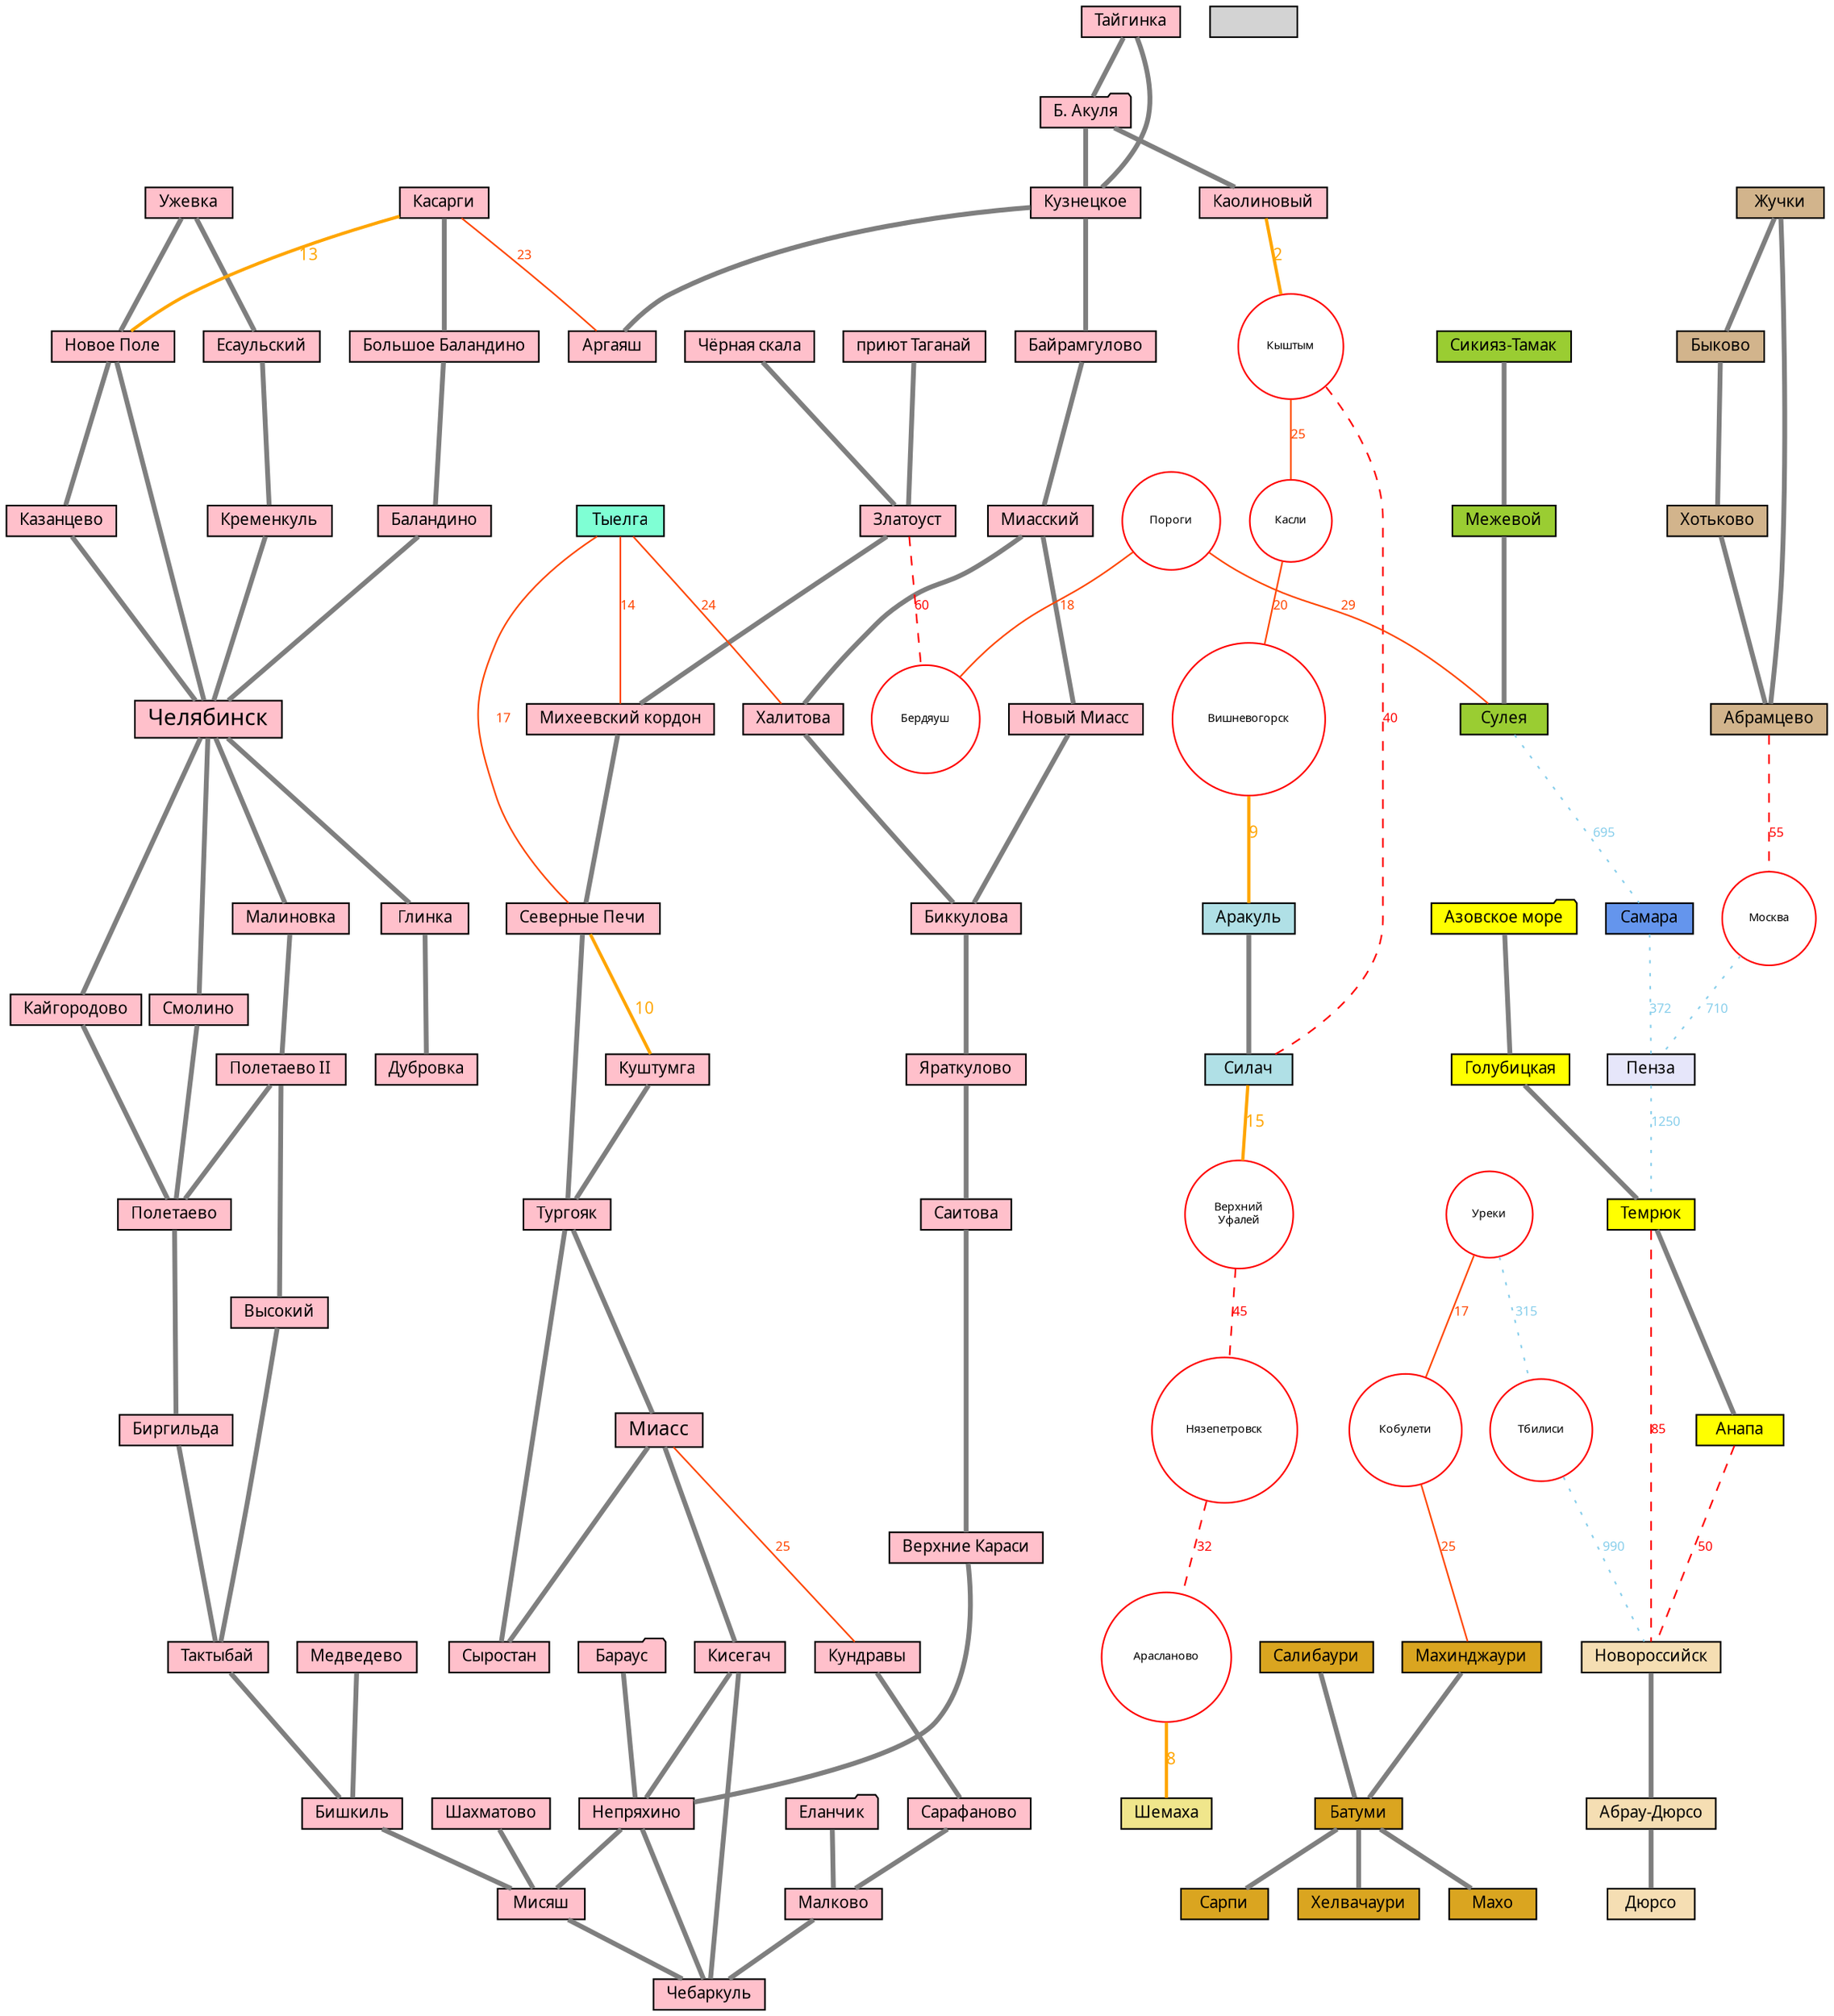 graph G {
    node [ shape=box, fontsize=10, fontname="Droid Sans", style=filled, height=0.2 ]
    edge [ color=gray50, penwidth=3, fontname="Droid Sans" ]
    graph [ overlap=false ]

    subgraph main {
        node [ fillcolor=pink ]
        Челябинск [ fontsize=14 ]

        "Б. Акуля" [ shape=folder ]
        "Бараус"   [ shape=folder ]
        "Еланчик"  [ shape=folder ]

        Миасс [ fontsize=12 ]
        Челябинск -- Смолино -- Полетаево -- Биргильда -- Тактыбай -- Бишкиль -- Мисяш -- Чебаркуль
        Миасс -- Кисегач -- Чебаркуль
        Кисегач -- Непряхино -- Мисяш
        Шахматово -- Мисяш
        Медведево -- Бишкиль
        Челябинск -- Малиновка -- "Полетаево II" -- Высокий -- Тактыбай
        "Полетаево II" -- Полетаево
        "Б. Акуля" -- Кузнецкое -- Байрамгулово -- Миасский -- "Новый Миасс" -- Биккулова -- Яраткулово -- Саитова -- "Верхние Караси" -- Непряхино
        Кундравы -- Сарафаново -- Малково
        Бараус -- Непряхино -- Чебаркуль
        Миасский -- Халитова -- Биккулова
        Еланчик -- Малково -- Чебаркуль
        Тайгинка -- "Б. Акуля" -- Каолиновый
        Тайгинка -- Кузнецкое -- Аргаяш
        Челябинск -- Кайгородово -- Полетаево
        Ужевка -- Есаульский -- Кременкуль -- Челябинск
        Касарги -- "Большое Баландино" -- Баландино -- Челябинск
        "Чёрная скала" -- Златоуст -- "Михеевский кордон" -- "Северные Печи"
        "приют Таганай" -- Златоуст
        "Северные Печи" -- Тургояк -- Миасс -- Сыростан
        Куштумга -- Тургояк -- Сыростан
        Ужевка -- "Новое Поле" -- Казанцево -- Челябинск
        "Новое Поле" -- Челябинск
        Челябинск -- Глинка -- Дубровка
    }

    subgraph north {
        node [ fillcolor=powderblue ]

        Аракуль -- Силач
    }

    subgraph penza {
        node [ fillcolor=lavender ]

        Пенза
    }

    subgraph samara {
        node [ fillcolor=cornflowerblue ]

        Самара
    }

    subgraph shemakha {
        node [ fillcolor=khaki ]

        Шемаха
    }

    subgraph ai {
        node [ fillcolor=yellowgreen ]

        "Сикияз-Тамак" -- Межевой -- Сулея
    }

    subgraph south1 {
        node [ fillcolor=yellow ]
        "Азовское море" [ shape=folder ]
        "Азовское море" -- Голубицкая -- Темрюк -- Анапа
    }

    subgraph south2 {
        node [ fillcolor=wheat ]

        Новороссийск -- "Абрау-Дюрсо" -- Дюрсо
    }

    subgraph georgia {
        node [ fillcolor=goldenrod ]

        Махинджаури -- Батуми -- Сарпи
        Салибаури -- Батуми -- Хелвачаури
        Батуми -- Махо
    }

    subgraph tyelga {
        node [ fillcolor=aquamarine ]

        Тыелга
    }

    subgraph zhuchki {
        node [ fillcolor=tan ]

        Жучки -- Абрамцево
        Жучки -- Быково -- Хотьково -- Абрамцево
    }

    subgraph failed_cities {
        node [ shape="circle",fillcolor="white",color="red",fontsize=7, height=0.1 ]
        Кыштым Касли Пороги Бердяуш Вишневогорск
        Арасланово Нязепетровск "Верхний\nУфалей"
        Москва
        Кобулети Уреки Тбилиси
    }

    subgraph failed {

        // Ближайшие — можно пройти за час
        edge [ color=orange, fontcolor=orange, fontsize=10, penwidth=2 ]
        Каолиновый -- Кыштым [ label=2 ]
        Вишневогорск -- Аракуль  [ label=9 ]
        "Северные Печи" -- Куштумга [ label=10 ]
        Касарги -- "Новое Поле" [ label=13 ]
        Силач -- "Верхний\nУфалей" [ label=15 ]
        Арасланово -- Шемаха [ label=8 ]

        // Ближние
        edge [ color=orangered, fontcolor=orangered, fontsize=8, penwidth=1 ]
        Пороги -- Бердяуш [ label=18 ]
        Миасс -- Кундравы [ label=25 ]
        Касарги -- Аргаяш [ label=23 ]
        Пороги -- Сулея  [ label=29 ]
        Кыштым -- Касли  [ label=25 ]
        Касли -- Вишневогорск [ label=20]
        Тыелга -- "Михеевский кордон" [ label=14 ]
        Тыелга -- "Северные Печи" [ label=17 ]
        Тыелга -- Халитова [ label=24 ]
        Уреки -- Кобулети [ label=17 ]
        Кобулети -- Махинджаури [ label=25 ]

        // Средние — можно пройти за день
        edge [ color=red, fontcolor=red, style="dashed" ]
        Силач -- Кыштым  [ label=40 ]
        Анапа -- Новороссийск [ label=50 ]
        Златоуст -- Бердяуш [ label=60 ]
        Нязепетровск -- Арасланово [ label=32 ]
        "Верхний\nУфалей" -- Нязепетровск [ label=45 ]
        Абрамцево -- Москва [ label=55 ]
        Темрюк -- Новороссийск [ label=85 ]

        // Дальние (от 100 км)
        edge [ color=plum, fontcolor=plum, style="dotted" ]

        // Самые дальние — нереально проехать
        edge [ color=skyblue, fontcolor=skyblue ]
        Уреки -- Тбилиси [ label=315 ]
        Самара -- Пенза [ label=372 ]
        Москва -- Пенза [ label=710 ]
        Сулея -- Самара [ label=695 ]
        Пенза -- Темрюк [ label=1250 ]
        Тбилиси -- Новороссийск [ label=990 ]
    }
}
